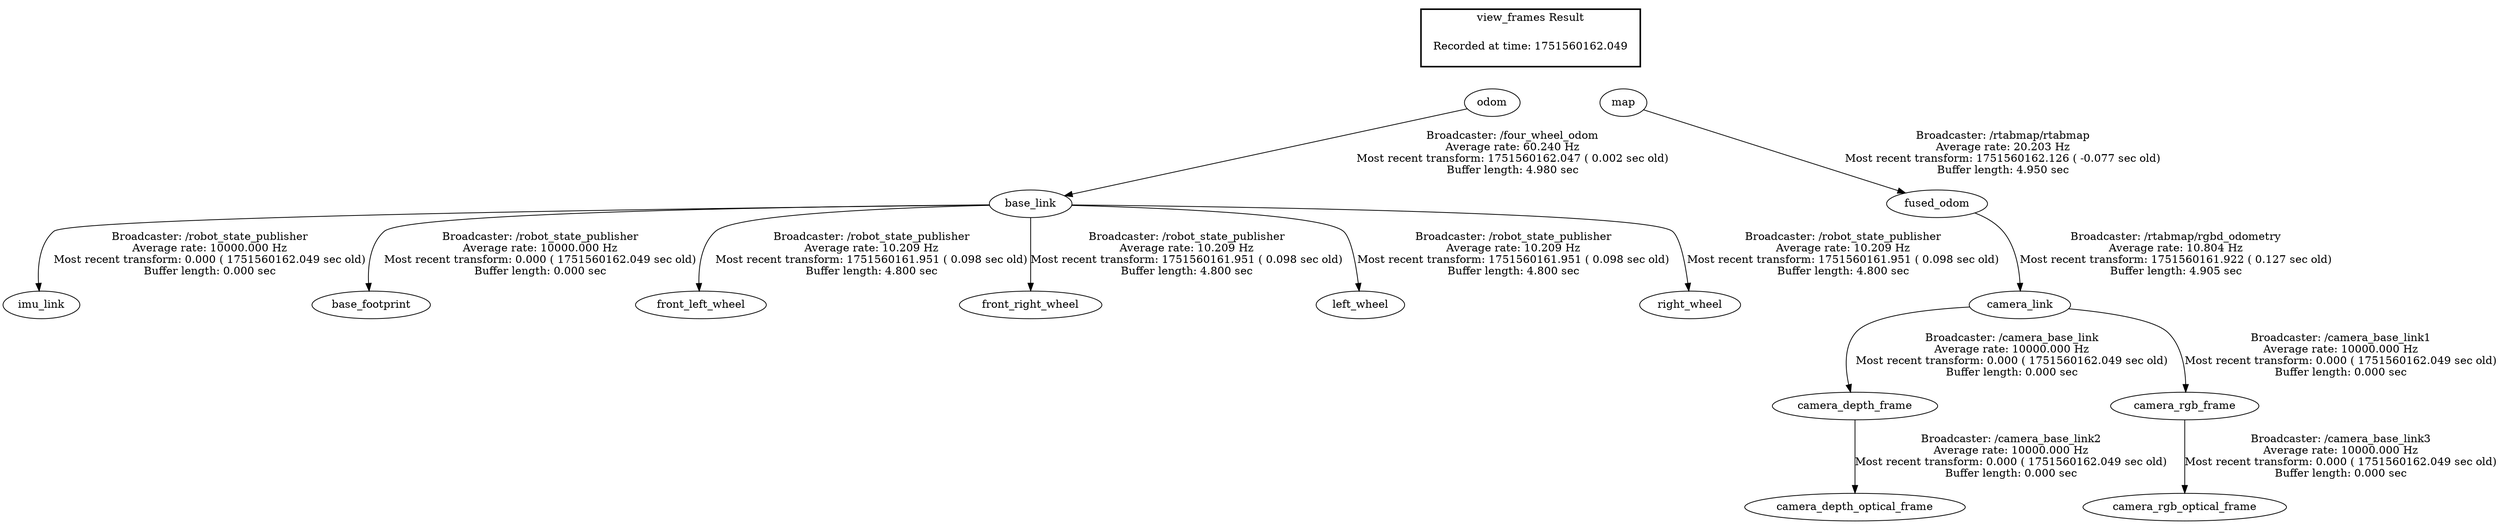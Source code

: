digraph G {
"camera_link" -> "camera_depth_frame"[label="Broadcaster: /camera_base_link\nAverage rate: 10000.000 Hz\nMost recent transform: 0.000 ( 1751560162.049 sec old)\nBuffer length: 0.000 sec\n"];
"fused_odom" -> "camera_link"[label="Broadcaster: /rtabmap/rgbd_odometry\nAverage rate: 10.804 Hz\nMost recent transform: 1751560161.922 ( 0.127 sec old)\nBuffer length: 4.905 sec\n"];
"camera_link" -> "camera_rgb_frame"[label="Broadcaster: /camera_base_link1\nAverage rate: 10000.000 Hz\nMost recent transform: 0.000 ( 1751560162.049 sec old)\nBuffer length: 0.000 sec\n"];
"camera_depth_frame" -> "camera_depth_optical_frame"[label="Broadcaster: /camera_base_link2\nAverage rate: 10000.000 Hz\nMost recent transform: 0.000 ( 1751560162.049 sec old)\nBuffer length: 0.000 sec\n"];
"camera_rgb_frame" -> "camera_rgb_optical_frame"[label="Broadcaster: /camera_base_link3\nAverage rate: 10000.000 Hz\nMost recent transform: 0.000 ( 1751560162.049 sec old)\nBuffer length: 0.000 sec\n"];
"base_link" -> "imu_link"[label="Broadcaster: /robot_state_publisher\nAverage rate: 10000.000 Hz\nMost recent transform: 0.000 ( 1751560162.049 sec old)\nBuffer length: 0.000 sec\n"];
"odom" -> "base_link"[label="Broadcaster: /four_wheel_odom\nAverage rate: 60.240 Hz\nMost recent transform: 1751560162.047 ( 0.002 sec old)\nBuffer length: 4.980 sec\n"];
"base_link" -> "base_footprint"[label="Broadcaster: /robot_state_publisher\nAverage rate: 10000.000 Hz\nMost recent transform: 0.000 ( 1751560162.049 sec old)\nBuffer length: 0.000 sec\n"];
"map" -> "fused_odom"[label="Broadcaster: /rtabmap/rtabmap\nAverage rate: 20.203 Hz\nMost recent transform: 1751560162.126 ( -0.077 sec old)\nBuffer length: 4.950 sec\n"];
"base_link" -> "front_left_wheel"[label="Broadcaster: /robot_state_publisher\nAverage rate: 10.209 Hz\nMost recent transform: 1751560161.951 ( 0.098 sec old)\nBuffer length: 4.800 sec\n"];
"base_link" -> "front_right_wheel"[label="Broadcaster: /robot_state_publisher\nAverage rate: 10.209 Hz\nMost recent transform: 1751560161.951 ( 0.098 sec old)\nBuffer length: 4.800 sec\n"];
"base_link" -> "left_wheel"[label="Broadcaster: /robot_state_publisher\nAverage rate: 10.209 Hz\nMost recent transform: 1751560161.951 ( 0.098 sec old)\nBuffer length: 4.800 sec\n"];
"base_link" -> "right_wheel"[label="Broadcaster: /robot_state_publisher\nAverage rate: 10.209 Hz\nMost recent transform: 1751560161.951 ( 0.098 sec old)\nBuffer length: 4.800 sec\n"];
edge [style=invis];
 subgraph cluster_legend { style=bold; color=black; label ="view_frames Result";
"Recorded at time: 1751560162.049"[ shape=plaintext ] ;
 }->"odom";
edge [style=invis];
 subgraph cluster_legend { style=bold; color=black; label ="view_frames Result";
"Recorded at time: 1751560162.049"[ shape=plaintext ] ;
 }->"map";
}